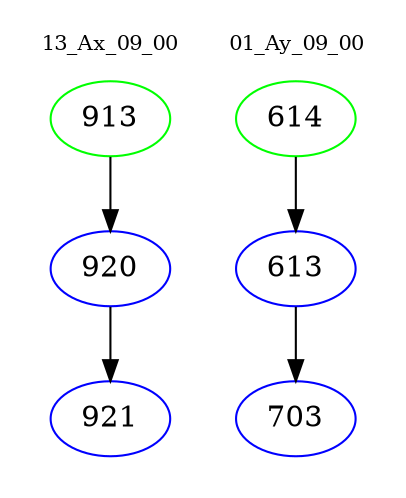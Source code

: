 digraph{
subgraph cluster_0 {
color = white
label = "13_Ax_09_00";
fontsize=10;
T0_913 [label="913", color="green"]
T0_913 -> T0_920 [color="black"]
T0_920 [label="920", color="blue"]
T0_920 -> T0_921 [color="black"]
T0_921 [label="921", color="blue"]
}
subgraph cluster_1 {
color = white
label = "01_Ay_09_00";
fontsize=10;
T1_614 [label="614", color="green"]
T1_614 -> T1_613 [color="black"]
T1_613 [label="613", color="blue"]
T1_613 -> T1_703 [color="black"]
T1_703 [label="703", color="blue"]
}
}
